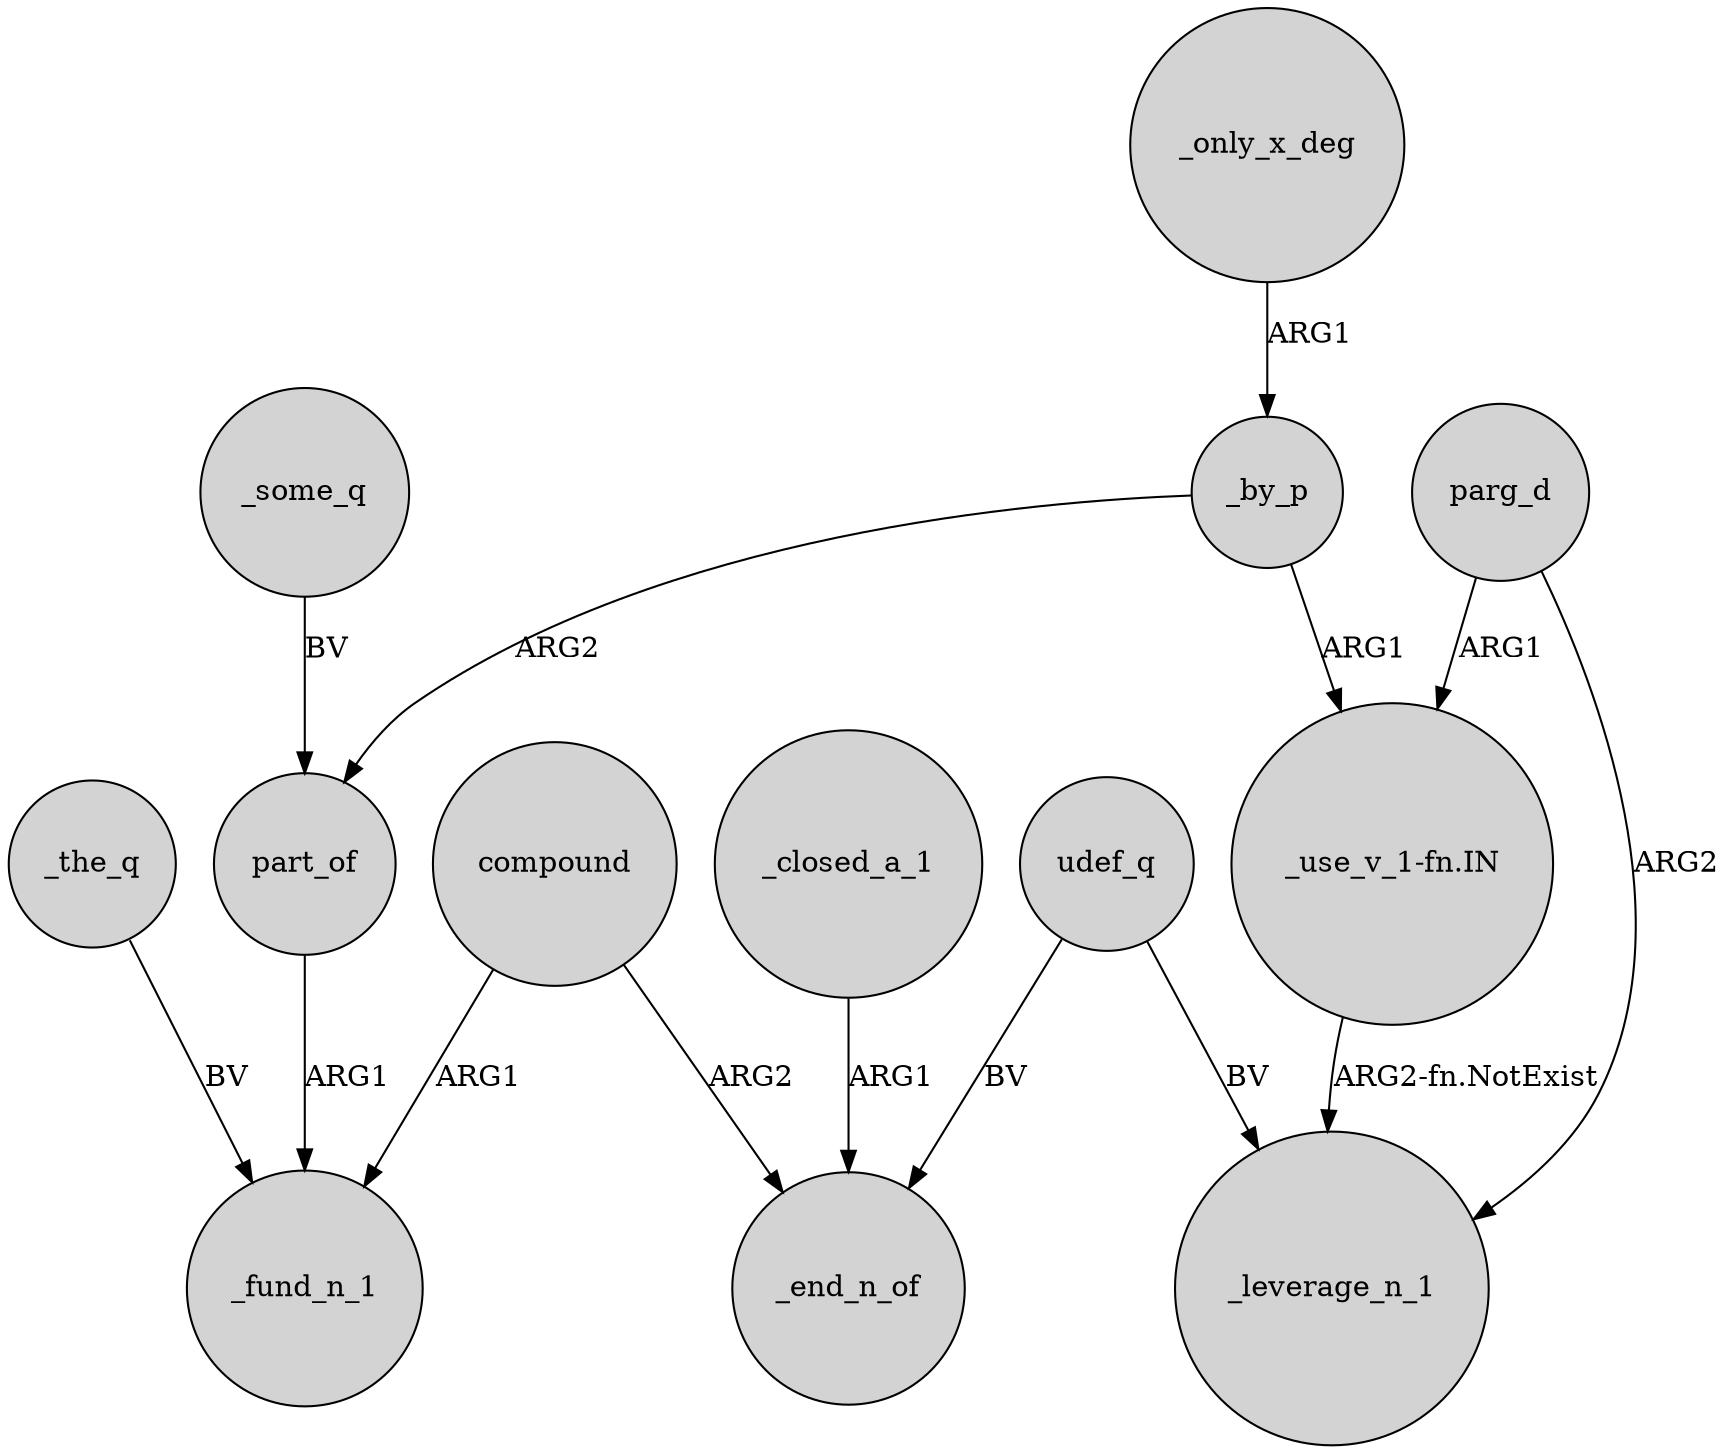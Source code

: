 digraph {
	node [shape=circle style=filled]
	part_of -> _fund_n_1 [label=ARG1]
	_by_p -> "_use_v_1-fn.IN" [label=ARG1]
	udef_q -> _end_n_of [label=BV]
	compound -> _fund_n_1 [label=ARG1]
	parg_d -> _leverage_n_1 [label=ARG2]
	parg_d -> "_use_v_1-fn.IN" [label=ARG1]
	_only_x_deg -> _by_p [label=ARG1]
	"_use_v_1-fn.IN" -> _leverage_n_1 [label="ARG2-fn.NotExist"]
	compound -> _end_n_of [label=ARG2]
	_the_q -> _fund_n_1 [label=BV]
	_closed_a_1 -> _end_n_of [label=ARG1]
	udef_q -> _leverage_n_1 [label=BV]
	_some_q -> part_of [label=BV]
	_by_p -> part_of [label=ARG2]
}
